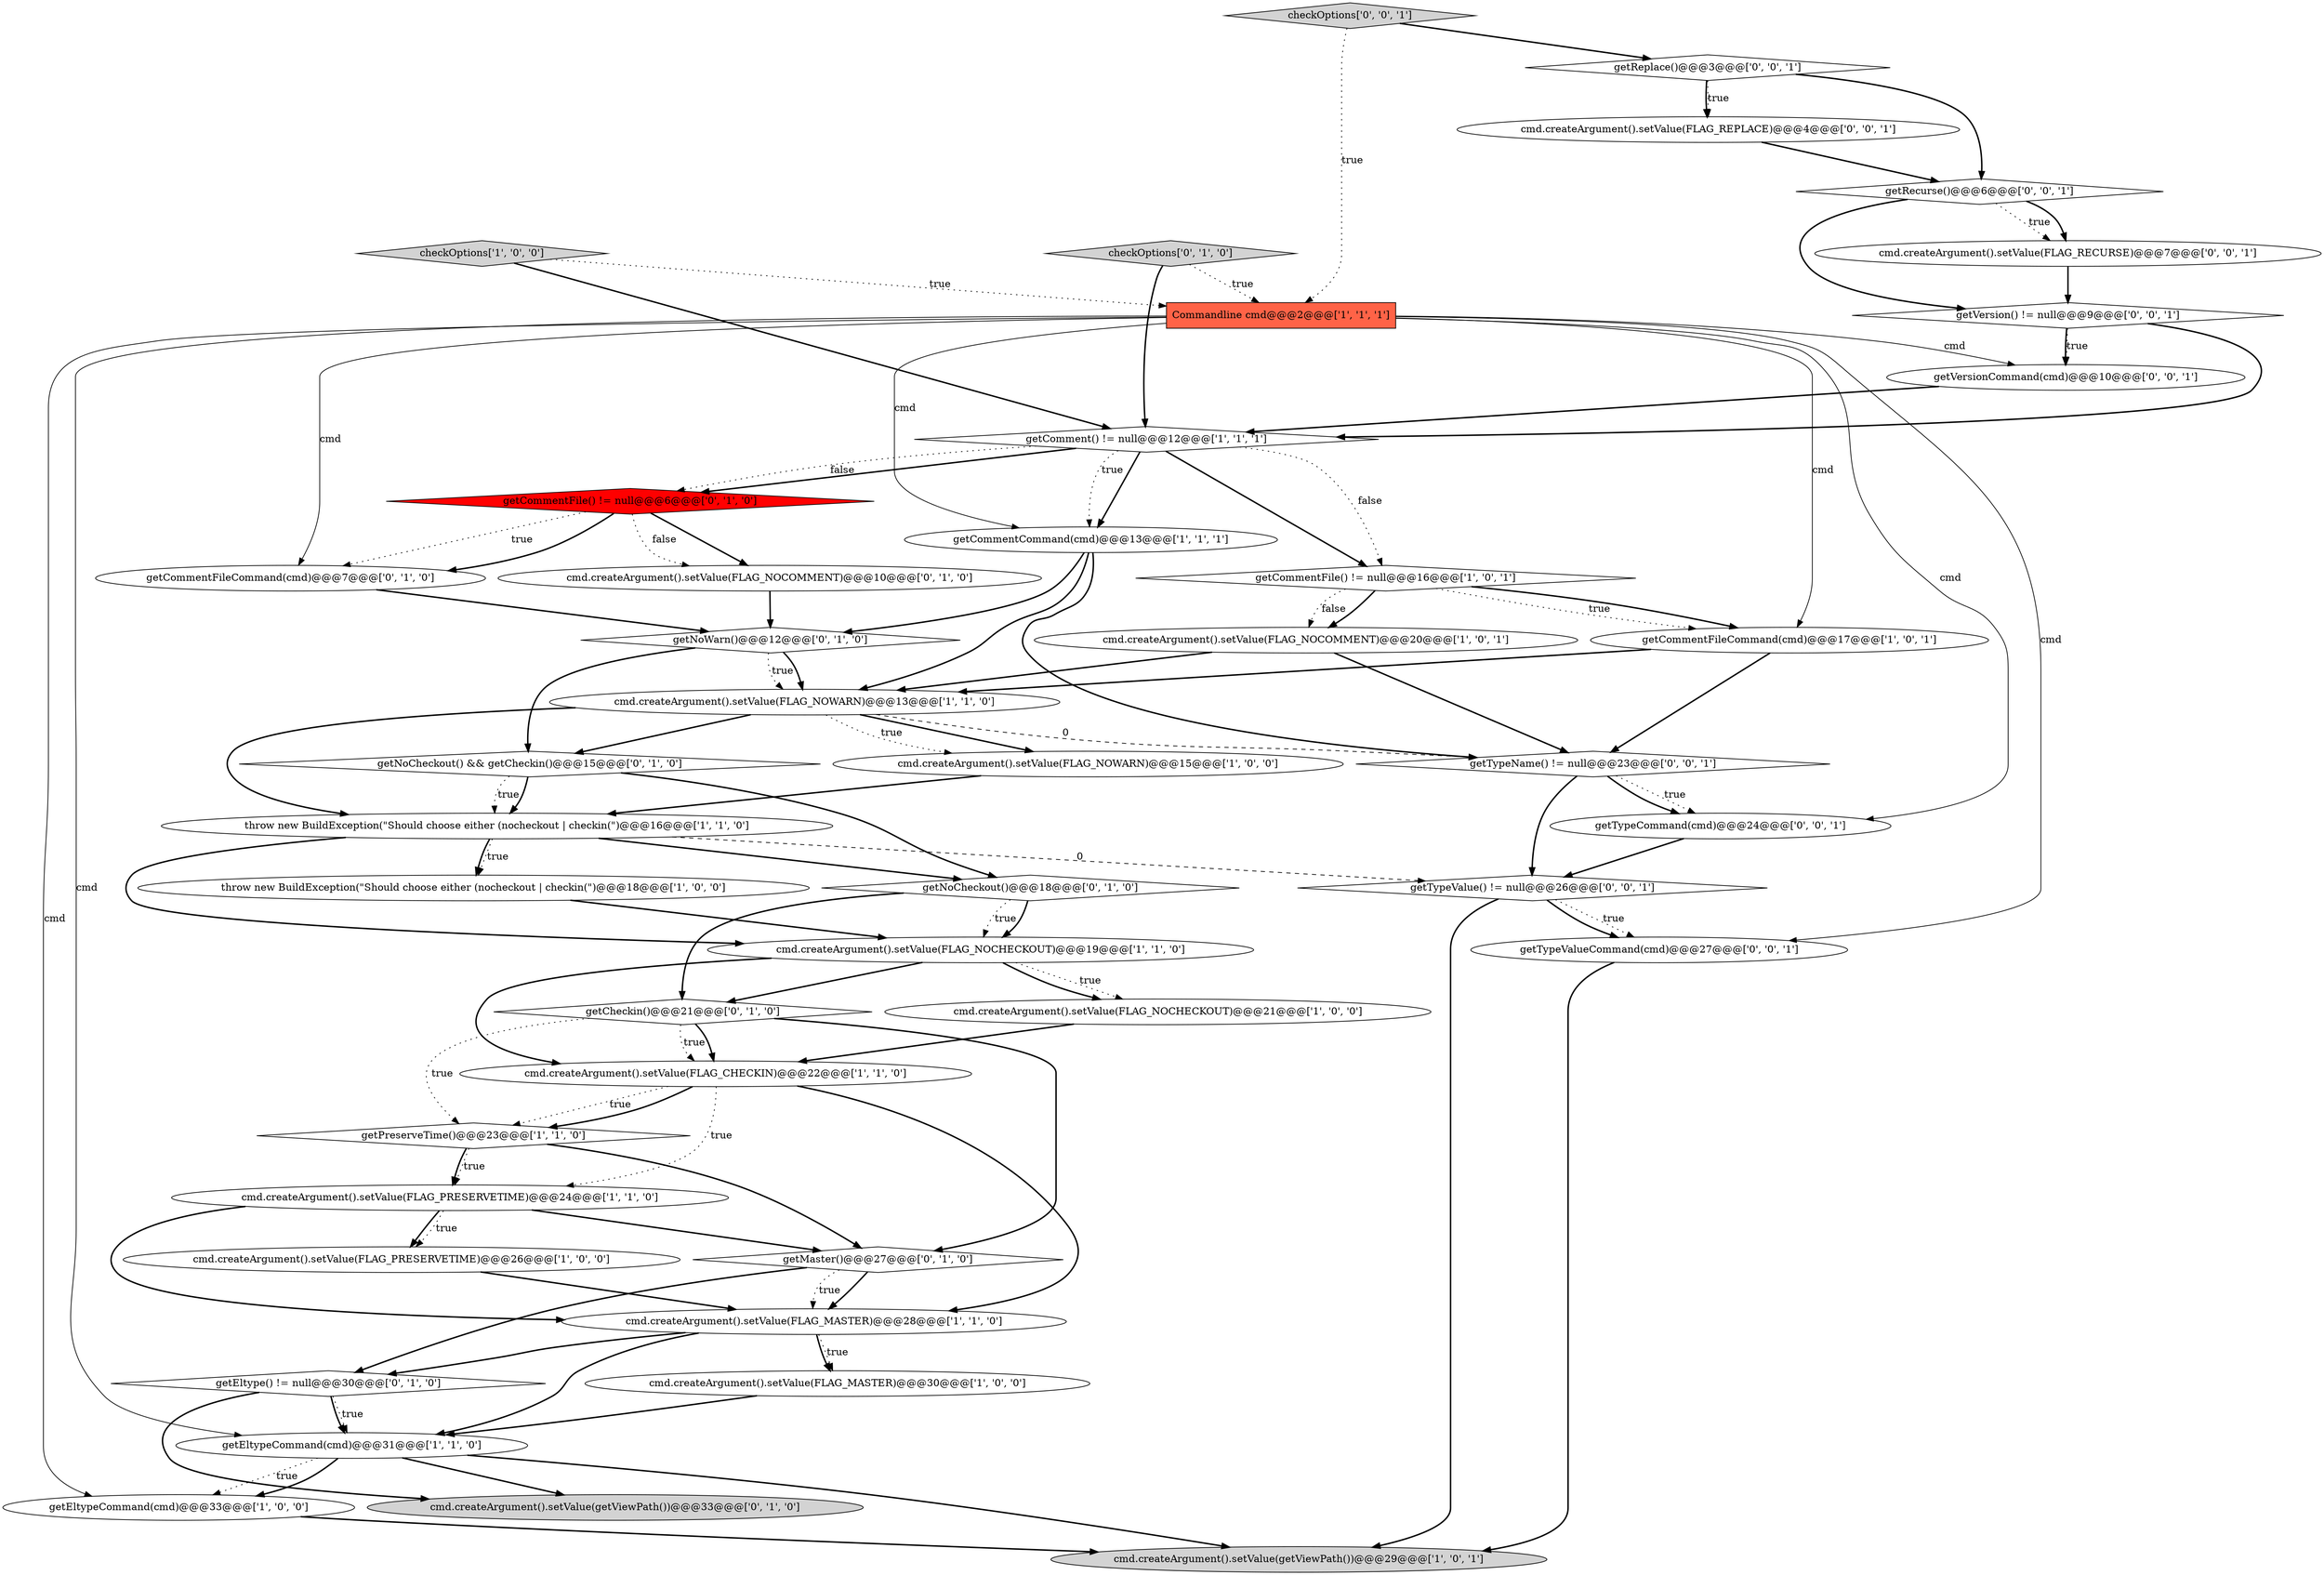 digraph {
14 [style = filled, label = "getComment() != null@@@12@@@['1', '1', '1']", fillcolor = white, shape = diamond image = "AAA0AAABBB1BBB"];
8 [style = filled, label = "cmd.createArgument().setValue(FLAG_PRESERVETIME)@@@24@@@['1', '1', '0']", fillcolor = white, shape = ellipse image = "AAA0AAABBB1BBB"];
16 [style = filled, label = "cmd.createArgument().setValue(FLAG_MASTER)@@@30@@@['1', '0', '0']", fillcolor = white, shape = ellipse image = "AAA0AAABBB1BBB"];
18 [style = filled, label = "getPreserveTime()@@@23@@@['1', '1', '0']", fillcolor = white, shape = diamond image = "AAA0AAABBB1BBB"];
23 [style = filled, label = "cmd.createArgument().setValue(FLAG_NOCOMMENT)@@@10@@@['0', '1', '0']", fillcolor = white, shape = ellipse image = "AAA0AAABBB2BBB"];
33 [style = filled, label = "getTypeName() != null@@@23@@@['0', '0', '1']", fillcolor = white, shape = diamond image = "AAA0AAABBB3BBB"];
38 [style = filled, label = "getTypeCommand(cmd)@@@24@@@['0', '0', '1']", fillcolor = white, shape = ellipse image = "AAA0AAABBB3BBB"];
37 [style = filled, label = "cmd.createArgument().setValue(FLAG_REPLACE)@@@4@@@['0', '0', '1']", fillcolor = white, shape = ellipse image = "AAA0AAABBB3BBB"];
6 [style = filled, label = "throw new BuildException(\"Should choose either (nocheckout | checkin(\")@@@18@@@['1', '0', '0']", fillcolor = white, shape = ellipse image = "AAA0AAABBB1BBB"];
2 [style = filled, label = "cmd.createArgument().setValue(FLAG_PRESERVETIME)@@@26@@@['1', '0', '0']", fillcolor = white, shape = ellipse image = "AAA0AAABBB1BBB"];
7 [style = filled, label = "cmd.createArgument().setValue(FLAG_NOCHECKOUT)@@@19@@@['1', '1', '0']", fillcolor = white, shape = ellipse image = "AAA0AAABBB1BBB"];
3 [style = filled, label = "cmd.createArgument().setValue(FLAG_NOWARN)@@@13@@@['1', '1', '0']", fillcolor = white, shape = ellipse image = "AAA0AAABBB1BBB"];
39 [style = filled, label = "getRecurse()@@@6@@@['0', '0', '1']", fillcolor = white, shape = diamond image = "AAA0AAABBB3BBB"];
5 [style = filled, label = "Commandline cmd@@@2@@@['1', '1', '1']", fillcolor = tomato, shape = box image = "AAA0AAABBB1BBB"];
19 [style = filled, label = "cmd.createArgument().setValue(FLAG_MASTER)@@@28@@@['1', '1', '0']", fillcolor = white, shape = ellipse image = "AAA0AAABBB1BBB"];
28 [style = filled, label = "getEltype() != null@@@30@@@['0', '1', '0']", fillcolor = white, shape = diamond image = "AAA0AAABBB2BBB"];
4 [style = filled, label = "getEltypeCommand(cmd)@@@33@@@['1', '0', '0']", fillcolor = white, shape = ellipse image = "AAA0AAABBB1BBB"];
11 [style = filled, label = "cmd.createArgument().setValue(FLAG_NOCOMMENT)@@@20@@@['1', '0', '1']", fillcolor = white, shape = ellipse image = "AAA0AAABBB1BBB"];
17 [style = filled, label = "throw new BuildException(\"Should choose either (nocheckout | checkin(\")@@@16@@@['1', '1', '0']", fillcolor = white, shape = ellipse image = "AAA0AAABBB1BBB"];
29 [style = filled, label = "checkOptions['0', '1', '0']", fillcolor = lightgray, shape = diamond image = "AAA0AAABBB2BBB"];
25 [style = filled, label = "getMaster()@@@27@@@['0', '1', '0']", fillcolor = white, shape = diamond image = "AAA0AAABBB2BBB"];
34 [style = filled, label = "checkOptions['0', '0', '1']", fillcolor = lightgray, shape = diamond image = "AAA0AAABBB3BBB"];
40 [style = filled, label = "getTypeValueCommand(cmd)@@@27@@@['0', '0', '1']", fillcolor = white, shape = ellipse image = "AAA0AAABBB3BBB"];
43 [style = filled, label = "getVersion() != null@@@9@@@['0', '0', '1']", fillcolor = white, shape = diamond image = "AAA0AAABBB3BBB"];
13 [style = filled, label = "cmd.createArgument().setValue(FLAG_NOWARN)@@@15@@@['1', '0', '0']", fillcolor = white, shape = ellipse image = "AAA0AAABBB1BBB"];
21 [style = filled, label = "checkOptions['1', '0', '0']", fillcolor = lightgray, shape = diamond image = "AAA0AAABBB1BBB"];
24 [style = filled, label = "getNoWarn()@@@12@@@['0', '1', '0']", fillcolor = white, shape = diamond image = "AAA0AAABBB2BBB"];
35 [style = filled, label = "getReplace()@@@3@@@['0', '0', '1']", fillcolor = white, shape = diamond image = "AAA0AAABBB3BBB"];
20 [style = filled, label = "getEltypeCommand(cmd)@@@31@@@['1', '1', '0']", fillcolor = white, shape = ellipse image = "AAA0AAABBB1BBB"];
27 [style = filled, label = "getCommentFileCommand(cmd)@@@7@@@['0', '1', '0']", fillcolor = white, shape = ellipse image = "AAA0AAABBB2BBB"];
22 [style = filled, label = "getCommentFile() != null@@@6@@@['0', '1', '0']", fillcolor = red, shape = diamond image = "AAA1AAABBB2BBB"];
30 [style = filled, label = "getCheckin()@@@21@@@['0', '1', '0']", fillcolor = white, shape = diamond image = "AAA0AAABBB2BBB"];
31 [style = filled, label = "getNoCheckout()@@@18@@@['0', '1', '0']", fillcolor = white, shape = diamond image = "AAA0AAABBB2BBB"];
41 [style = filled, label = "getTypeValue() != null@@@26@@@['0', '0', '1']", fillcolor = white, shape = diamond image = "AAA0AAABBB3BBB"];
1 [style = filled, label = "cmd.createArgument().setValue(FLAG_CHECKIN)@@@22@@@['1', '1', '0']", fillcolor = white, shape = ellipse image = "AAA0AAABBB1BBB"];
42 [style = filled, label = "cmd.createArgument().setValue(FLAG_RECURSE)@@@7@@@['0', '0', '1']", fillcolor = white, shape = ellipse image = "AAA0AAABBB3BBB"];
32 [style = filled, label = "getNoCheckout() && getCheckin()@@@15@@@['0', '1', '0']", fillcolor = white, shape = diamond image = "AAA0AAABBB2BBB"];
26 [style = filled, label = "cmd.createArgument().setValue(getViewPath())@@@33@@@['0', '1', '0']", fillcolor = lightgray, shape = ellipse image = "AAA0AAABBB2BBB"];
15 [style = filled, label = "cmd.createArgument().setValue(FLAG_NOCHECKOUT)@@@21@@@['1', '0', '0']", fillcolor = white, shape = ellipse image = "AAA0AAABBB1BBB"];
12 [style = filled, label = "getCommentFile() != null@@@16@@@['1', '0', '1']", fillcolor = white, shape = diamond image = "AAA0AAABBB1BBB"];
10 [style = filled, label = "getCommentCommand(cmd)@@@13@@@['1', '1', '1']", fillcolor = white, shape = ellipse image = "AAA0AAABBB1BBB"];
36 [style = filled, label = "getVersionCommand(cmd)@@@10@@@['0', '0', '1']", fillcolor = white, shape = ellipse image = "AAA0AAABBB3BBB"];
9 [style = filled, label = "cmd.createArgument().setValue(getViewPath())@@@29@@@['1', '0', '1']", fillcolor = lightgray, shape = ellipse image = "AAA0AAABBB1BBB"];
0 [style = filled, label = "getCommentFileCommand(cmd)@@@17@@@['1', '0', '1']", fillcolor = white, shape = ellipse image = "AAA0AAABBB1BBB"];
7->30 [style = bold, label=""];
20->9 [style = bold, label=""];
17->6 [style = dotted, label="true"];
28->20 [style = bold, label=""];
20->26 [style = bold, label=""];
10->24 [style = bold, label=""];
29->5 [style = dotted, label="true"];
24->32 [style = bold, label=""];
41->9 [style = bold, label=""];
38->41 [style = bold, label=""];
39->42 [style = dotted, label="true"];
5->38 [style = solid, label="cmd"];
31->7 [style = dotted, label="true"];
17->41 [style = dashed, label="0"];
13->17 [style = bold, label=""];
41->40 [style = dotted, label="true"];
35->37 [style = bold, label=""];
5->27 [style = solid, label="cmd"];
31->30 [style = bold, label=""];
25->19 [style = bold, label=""];
29->14 [style = bold, label=""];
11->33 [style = bold, label=""];
32->17 [style = dotted, label="true"];
35->37 [style = dotted, label="true"];
5->40 [style = solid, label="cmd"];
24->3 [style = dotted, label="true"];
19->28 [style = bold, label=""];
25->19 [style = dotted, label="true"];
21->5 [style = dotted, label="true"];
0->3 [style = bold, label=""];
25->28 [style = bold, label=""];
7->1 [style = bold, label=""];
3->33 [style = dashed, label="0"];
19->20 [style = bold, label=""];
12->11 [style = bold, label=""];
14->22 [style = bold, label=""];
14->10 [style = bold, label=""];
33->41 [style = bold, label=""];
18->8 [style = dotted, label="true"];
36->14 [style = bold, label=""];
22->23 [style = bold, label=""];
1->18 [style = dotted, label="true"];
1->8 [style = dotted, label="true"];
22->23 [style = dotted, label="false"];
18->25 [style = bold, label=""];
12->0 [style = dotted, label="true"];
33->38 [style = dotted, label="true"];
34->35 [style = bold, label=""];
6->7 [style = bold, label=""];
1->19 [style = bold, label=""];
16->20 [style = bold, label=""];
39->42 [style = bold, label=""];
24->3 [style = bold, label=""];
32->17 [style = bold, label=""];
32->31 [style = bold, label=""];
4->9 [style = bold, label=""];
17->6 [style = bold, label=""];
28->20 [style = dotted, label="true"];
8->2 [style = dotted, label="true"];
14->22 [style = dotted, label="false"];
35->39 [style = bold, label=""];
43->36 [style = bold, label=""];
5->36 [style = solid, label="cmd"];
5->0 [style = solid, label="cmd"];
28->26 [style = bold, label=""];
40->9 [style = bold, label=""];
7->15 [style = dotted, label="true"];
31->7 [style = bold, label=""];
19->16 [style = bold, label=""];
5->4 [style = solid, label="cmd"];
8->2 [style = bold, label=""];
11->3 [style = bold, label=""];
5->20 [style = solid, label="cmd"];
20->4 [style = dotted, label="true"];
43->14 [style = bold, label=""];
30->18 [style = dotted, label="true"];
41->40 [style = bold, label=""];
22->27 [style = dotted, label="true"];
3->17 [style = bold, label=""];
7->15 [style = bold, label=""];
27->24 [style = bold, label=""];
10->33 [style = bold, label=""];
18->8 [style = bold, label=""];
43->36 [style = dotted, label="true"];
5->10 [style = solid, label="cmd"];
37->39 [style = bold, label=""];
3->13 [style = dotted, label="true"];
21->14 [style = bold, label=""];
15->1 [style = bold, label=""];
34->5 [style = dotted, label="true"];
12->11 [style = dotted, label="false"];
30->1 [style = dotted, label="true"];
2->19 [style = bold, label=""];
42->43 [style = bold, label=""];
30->1 [style = bold, label=""];
8->19 [style = bold, label=""];
17->31 [style = bold, label=""];
39->43 [style = bold, label=""];
10->3 [style = bold, label=""];
30->25 [style = bold, label=""];
1->18 [style = bold, label=""];
12->0 [style = bold, label=""];
14->10 [style = dotted, label="true"];
20->4 [style = bold, label=""];
14->12 [style = dotted, label="false"];
17->7 [style = bold, label=""];
23->24 [style = bold, label=""];
0->33 [style = bold, label=""];
22->27 [style = bold, label=""];
14->12 [style = bold, label=""];
19->16 [style = dotted, label="true"];
3->13 [style = bold, label=""];
33->38 [style = bold, label=""];
3->32 [style = bold, label=""];
8->25 [style = bold, label=""];
}
